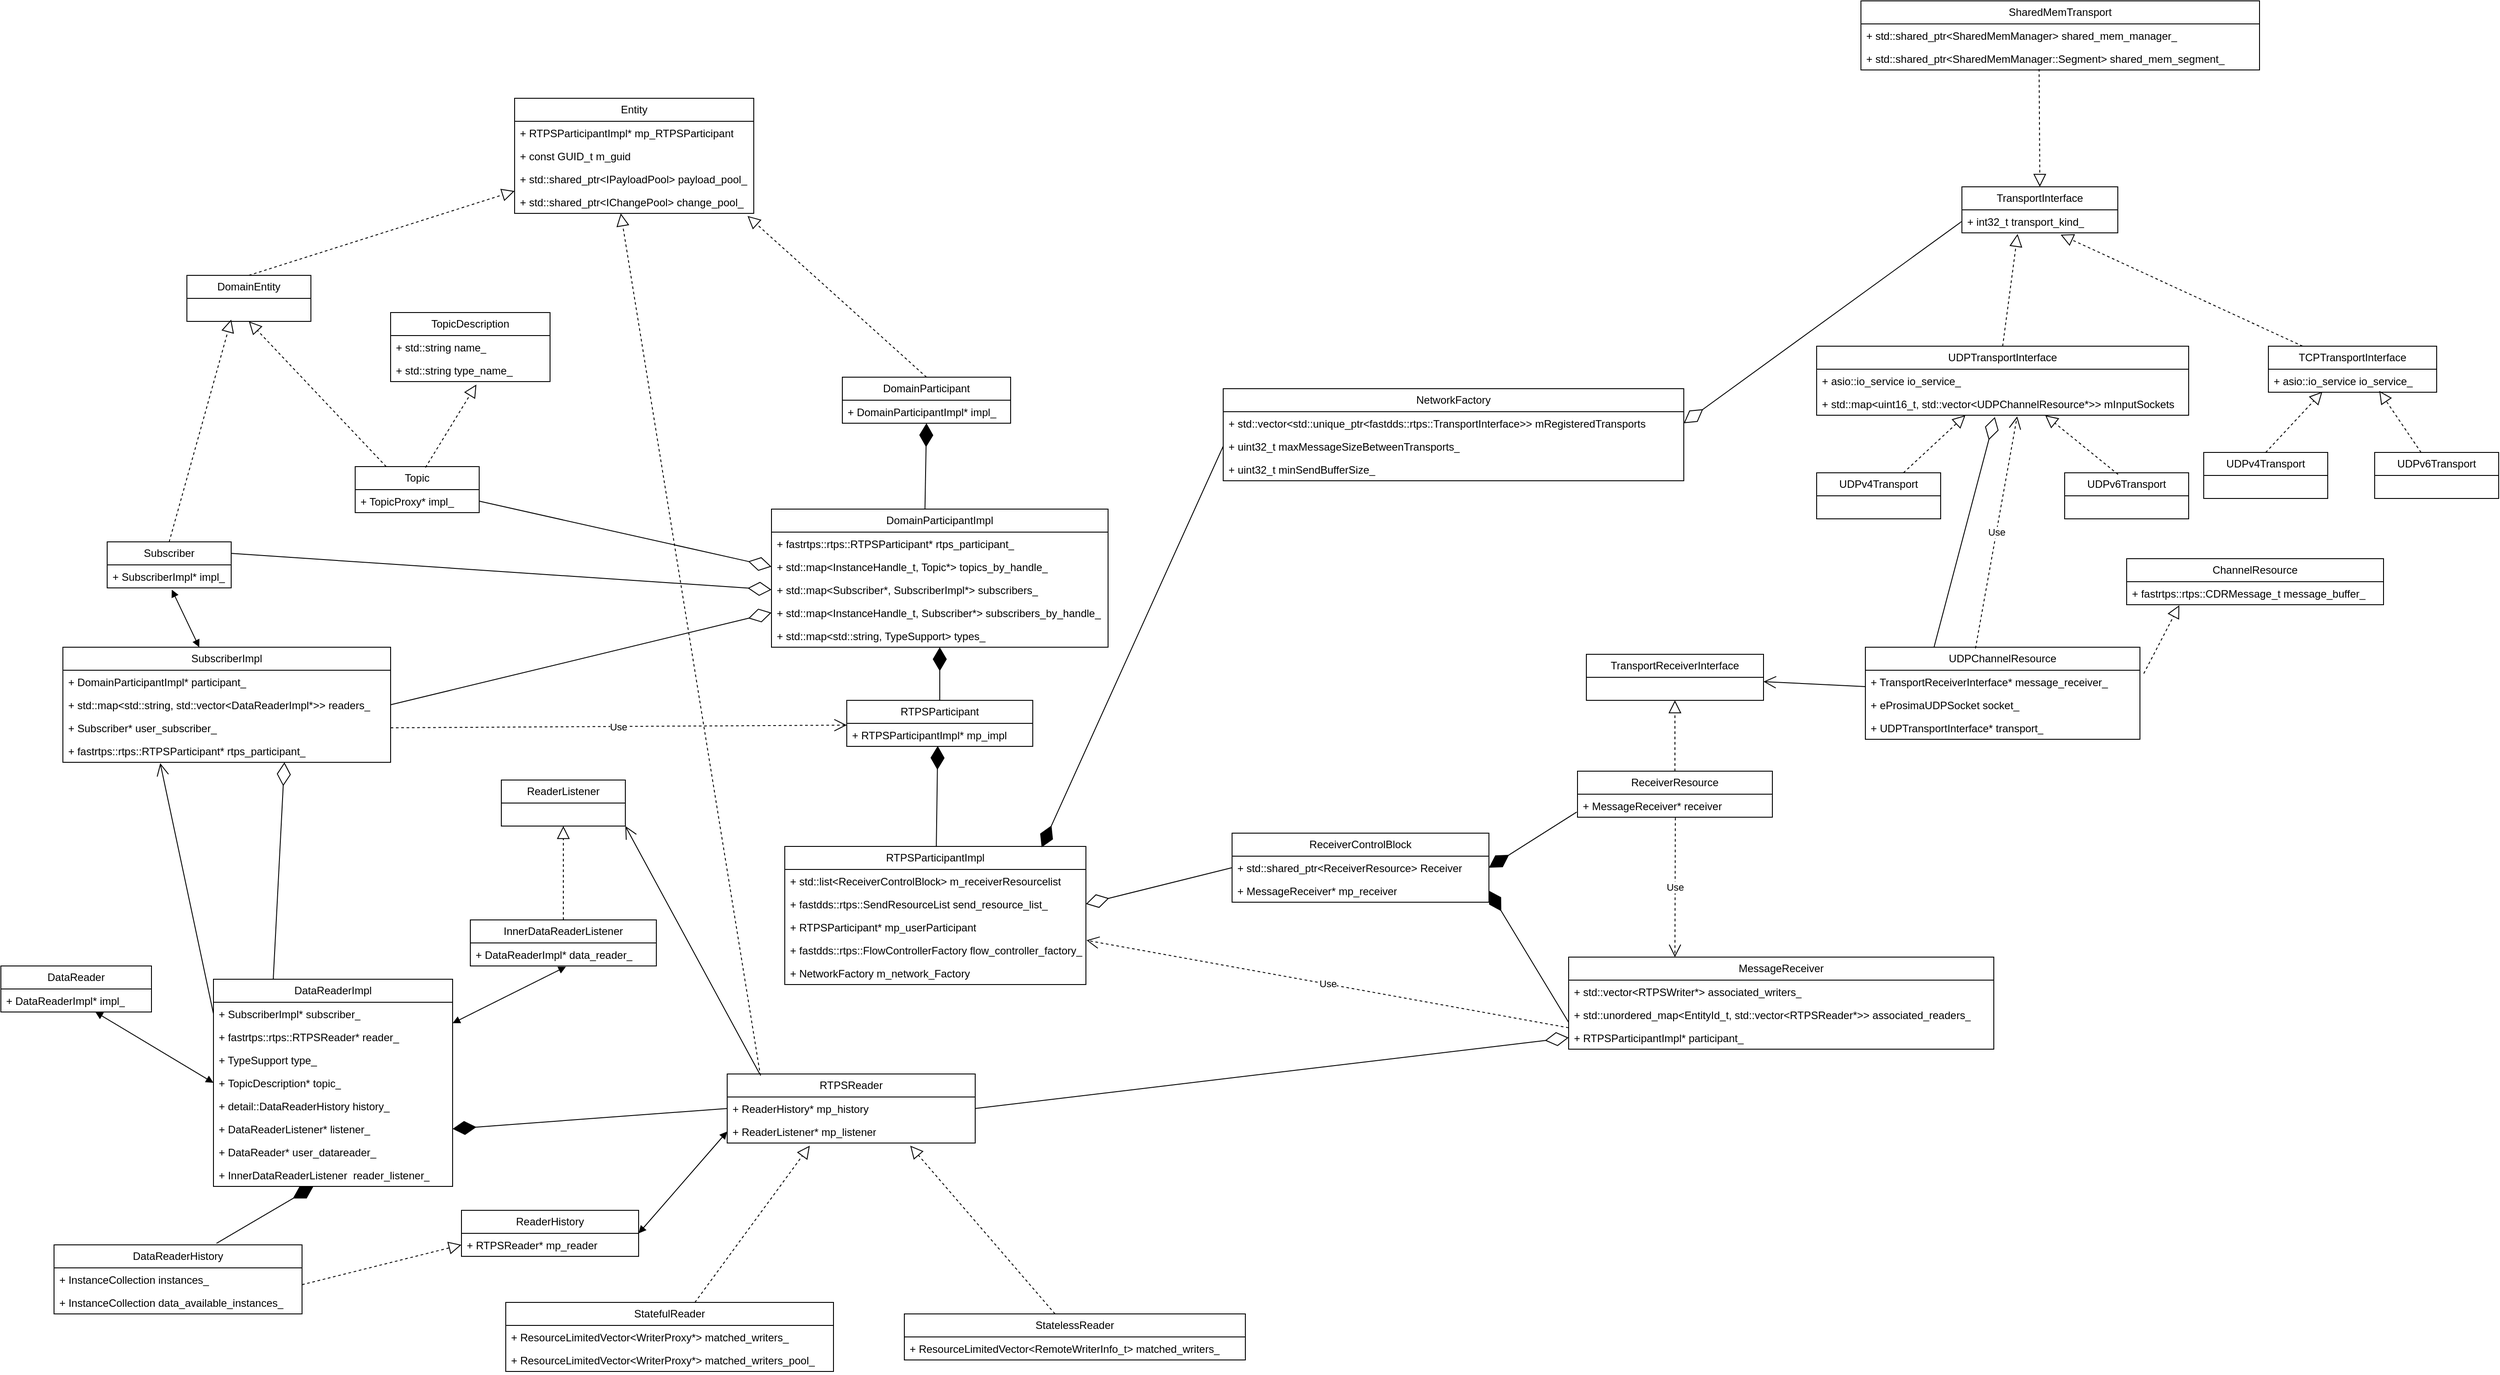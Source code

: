 <mxfile version="27.0.2">
  <diagram name="第 1 页" id="vm6wRU-FiRaA4zd8OIxc">
    <mxGraphModel dx="1933" dy="2012" grid="1" gridSize="10" guides="1" tooltips="1" connect="1" arrows="1" fold="1" page="1" pageScale="1" pageWidth="827" pageHeight="1169" math="0" shadow="0">
      <root>
        <mxCell id="0" />
        <mxCell id="1" parent="0" />
        <mxCell id="5msKdxK_E8r9SVuPKgx9-21" value="DomainParticipant" style="swimlane;fontStyle=0;childLayout=stackLayout;horizontal=1;startSize=26;fillColor=none;horizontalStack=0;resizeParent=1;resizeParentMax=0;resizeLast=0;collapsible=1;marginBottom=0;whiteSpace=wrap;html=1;" parent="1" vertex="1">
          <mxGeometry x="390" y="255" width="190" height="52" as="geometry" />
        </mxCell>
        <mxCell id="5msKdxK_E8r9SVuPKgx9-22" value="+&amp;nbsp;DomainParticipantImpl* impl_" style="text;strokeColor=none;fillColor=none;align=left;verticalAlign=top;spacingLeft=4;spacingRight=4;overflow=hidden;rotatable=0;points=[[0,0.5],[1,0.5]];portConstraint=eastwest;whiteSpace=wrap;html=1;" parent="5msKdxK_E8r9SVuPKgx9-21" vertex="1">
          <mxGeometry y="26" width="190" height="26" as="geometry" />
        </mxCell>
        <mxCell id="5msKdxK_E8r9SVuPKgx9-23" value="Topic" style="swimlane;fontStyle=0;childLayout=stackLayout;horizontal=1;startSize=26;fillColor=none;horizontalStack=0;resizeParent=1;resizeParentMax=0;resizeLast=0;collapsible=1;marginBottom=0;whiteSpace=wrap;html=1;" parent="1" vertex="1">
          <mxGeometry x="-160" y="356" width="140" height="52" as="geometry" />
        </mxCell>
        <mxCell id="5msKdxK_E8r9SVuPKgx9-24" value="+ TopicProxy* impl_" style="text;strokeColor=none;fillColor=none;align=left;verticalAlign=top;spacingLeft=4;spacingRight=4;overflow=hidden;rotatable=0;points=[[0,0.5],[1,0.5]];portConstraint=eastwest;whiteSpace=wrap;html=1;" parent="5msKdxK_E8r9SVuPKgx9-23" vertex="1">
          <mxGeometry y="26" width="140" height="26" as="geometry" />
        </mxCell>
        <mxCell id="5msKdxK_E8r9SVuPKgx9-25" value="TopicDescription" style="swimlane;fontStyle=0;childLayout=stackLayout;horizontal=1;startSize=26;fillColor=none;horizontalStack=0;resizeParent=1;resizeParentMax=0;resizeLast=0;collapsible=1;marginBottom=0;whiteSpace=wrap;html=1;" parent="1" vertex="1">
          <mxGeometry x="-120" y="182" width="180" height="78" as="geometry" />
        </mxCell>
        <mxCell id="5msKdxK_E8r9SVuPKgx9-26" value="+ std::string name_" style="text;strokeColor=none;fillColor=none;align=left;verticalAlign=top;spacingLeft=4;spacingRight=4;overflow=hidden;rotatable=0;points=[[0,0.5],[1,0.5]];portConstraint=eastwest;whiteSpace=wrap;html=1;" parent="5msKdxK_E8r9SVuPKgx9-25" vertex="1">
          <mxGeometry y="26" width="180" height="26" as="geometry" />
        </mxCell>
        <mxCell id="5msKdxK_E8r9SVuPKgx9-27" value="+ std::string type_name_" style="text;strokeColor=none;fillColor=none;align=left;verticalAlign=top;spacingLeft=4;spacingRight=4;overflow=hidden;rotatable=0;points=[[0,0.5],[1,0.5]];portConstraint=eastwest;whiteSpace=wrap;html=1;" parent="5msKdxK_E8r9SVuPKgx9-25" vertex="1">
          <mxGeometry y="52" width="180" height="26" as="geometry" />
        </mxCell>
        <mxCell id="5msKdxK_E8r9SVuPKgx9-28" value="&lt;span style=&quot;text-align: left;&quot;&gt;DomainParticipantImpl&lt;/span&gt;" style="swimlane;fontStyle=0;childLayout=stackLayout;horizontal=1;startSize=26;fillColor=none;horizontalStack=0;resizeParent=1;resizeParentMax=0;resizeLast=0;collapsible=1;marginBottom=0;whiteSpace=wrap;html=1;" parent="1" vertex="1">
          <mxGeometry x="310" y="404" width="380" height="156" as="geometry" />
        </mxCell>
        <mxCell id="5msKdxK_E8r9SVuPKgx9-29" value="+&amp;nbsp;fastrtps::rtps::RTPSParticipant* rtps_participant_" style="text;strokeColor=none;fillColor=none;align=left;verticalAlign=top;spacingLeft=4;spacingRight=4;overflow=hidden;rotatable=0;points=[[0,0.5],[1,0.5]];portConstraint=eastwest;whiteSpace=wrap;html=1;" parent="5msKdxK_E8r9SVuPKgx9-28" vertex="1">
          <mxGeometry y="26" width="380" height="26" as="geometry" />
        </mxCell>
        <mxCell id="5msKdxK_E8r9SVuPKgx9-30" value="+ std::map&amp;lt;InstanceHandle_t, Topic*&amp;gt; topics_by_handle_" style="text;strokeColor=none;fillColor=none;align=left;verticalAlign=top;spacingLeft=4;spacingRight=4;overflow=hidden;rotatable=0;points=[[0,0.5],[1,0.5]];portConstraint=eastwest;whiteSpace=wrap;html=1;" parent="5msKdxK_E8r9SVuPKgx9-28" vertex="1">
          <mxGeometry y="52" width="380" height="26" as="geometry" />
        </mxCell>
        <mxCell id="5msKdxK_E8r9SVuPKgx9-31" value="+&amp;nbsp;std::map&amp;lt;Subscriber*, SubscriberImpl*&amp;gt; subscribers_" style="text;strokeColor=none;fillColor=none;align=left;verticalAlign=top;spacingLeft=4;spacingRight=4;overflow=hidden;rotatable=0;points=[[0,0.5],[1,0.5]];portConstraint=eastwest;whiteSpace=wrap;html=1;" parent="5msKdxK_E8r9SVuPKgx9-28" vertex="1">
          <mxGeometry y="78" width="380" height="26" as="geometry" />
        </mxCell>
        <mxCell id="5msKdxK_E8r9SVuPKgx9-32" value="+ std::map&amp;lt;InstanceHandle_t, Subscriber*&amp;gt; subscribers_by_handle_" style="text;strokeColor=none;fillColor=none;align=left;verticalAlign=top;spacingLeft=4;spacingRight=4;overflow=hidden;rotatable=0;points=[[0,0.5],[1,0.5]];portConstraint=eastwest;whiteSpace=wrap;html=1;" parent="5msKdxK_E8r9SVuPKgx9-28" vertex="1">
          <mxGeometry y="104" width="380" height="26" as="geometry" />
        </mxCell>
        <mxCell id="yxsyLYAX-XFM5WchAZB6-1" value="+&amp;nbsp;std::map&amp;lt;std::string, TypeSupport&amp;gt; types_" style="text;strokeColor=none;fillColor=none;align=left;verticalAlign=top;spacingLeft=4;spacingRight=4;overflow=hidden;rotatable=0;points=[[0,0.5],[1,0.5]];portConstraint=eastwest;whiteSpace=wrap;html=1;" vertex="1" parent="5msKdxK_E8r9SVuPKgx9-28">
          <mxGeometry y="130" width="380" height="26" as="geometry" />
        </mxCell>
        <mxCell id="5msKdxK_E8r9SVuPKgx9-33" value="&lt;span style=&quot;text-align: left;&quot;&gt;RTPSParticipant&lt;/span&gt;" style="swimlane;fontStyle=0;childLayout=stackLayout;horizontal=1;startSize=26;fillColor=none;horizontalStack=0;resizeParent=1;resizeParentMax=0;resizeLast=0;collapsible=1;marginBottom=0;whiteSpace=wrap;html=1;" parent="1" vertex="1">
          <mxGeometry x="395" y="620" width="210" height="52" as="geometry" />
        </mxCell>
        <mxCell id="5msKdxK_E8r9SVuPKgx9-34" value="+&amp;nbsp;RTPSParticipantImpl* mp_impl" style="text;strokeColor=none;fillColor=none;align=left;verticalAlign=top;spacingLeft=4;spacingRight=4;overflow=hidden;rotatable=0;points=[[0,0.5],[1,0.5]];portConstraint=eastwest;whiteSpace=wrap;html=1;" parent="5msKdxK_E8r9SVuPKgx9-33" vertex="1">
          <mxGeometry y="26" width="210" height="26" as="geometry" />
        </mxCell>
        <mxCell id="5msKdxK_E8r9SVuPKgx9-35" value="" style="endArrow=diamondThin;endFill=1;endSize=24;html=1;rounded=0;entryX=0.5;entryY=1;entryDx=0;entryDy=0;exitX=0.456;exitY=0;exitDx=0;exitDy=0;exitPerimeter=0;" parent="1" source="5msKdxK_E8r9SVuPKgx9-28" target="5msKdxK_E8r9SVuPKgx9-21" edge="1">
          <mxGeometry width="160" relative="1" as="geometry">
            <mxPoint x="230" y="295" as="sourcePoint" />
            <mxPoint x="390" y="295" as="targetPoint" />
          </mxGeometry>
        </mxCell>
        <mxCell id="5msKdxK_E8r9SVuPKgx9-36" value="" style="endArrow=diamondThin;endFill=1;endSize=24;html=1;rounded=0;exitX=0.5;exitY=0;exitDx=0;exitDy=0;" parent="1" source="5msKdxK_E8r9SVuPKgx9-33" target="5msKdxK_E8r9SVuPKgx9-28" edge="1">
          <mxGeometry width="160" relative="1" as="geometry">
            <mxPoint x="441" y="575" as="sourcePoint" />
            <mxPoint x="497.34" y="574.822" as="targetPoint" />
          </mxGeometry>
        </mxCell>
        <mxCell id="5msKdxK_E8r9SVuPKgx9-37" value="RTPSParticipantImpl" style="swimlane;fontStyle=0;childLayout=stackLayout;horizontal=1;startSize=26;fillColor=none;horizontalStack=0;resizeParent=1;resizeParentMax=0;resizeLast=0;collapsible=1;marginBottom=0;whiteSpace=wrap;html=1;" parent="1" vertex="1">
          <mxGeometry x="325" y="785" width="340" height="156" as="geometry" />
        </mxCell>
        <mxCell id="5msKdxK_E8r9SVuPKgx9-38" value="+&amp;nbsp;std::list&amp;lt;ReceiverControlBlock&amp;gt; m_receiverResourcelist" style="text;strokeColor=none;fillColor=none;align=left;verticalAlign=top;spacingLeft=4;spacingRight=4;overflow=hidden;rotatable=0;points=[[0,0.5],[1,0.5]];portConstraint=eastwest;whiteSpace=wrap;html=1;" parent="5msKdxK_E8r9SVuPKgx9-37" vertex="1">
          <mxGeometry y="26" width="340" height="26" as="geometry" />
        </mxCell>
        <mxCell id="5msKdxK_E8r9SVuPKgx9-39" value="+ fastdds::rtps::SendResourceList send_resource_list_" style="text;strokeColor=none;fillColor=none;align=left;verticalAlign=top;spacingLeft=4;spacingRight=4;overflow=hidden;rotatable=0;points=[[0,0.5],[1,0.5]];portConstraint=eastwest;whiteSpace=wrap;html=1;" parent="5msKdxK_E8r9SVuPKgx9-37" vertex="1">
          <mxGeometry y="52" width="340" height="26" as="geometry" />
        </mxCell>
        <mxCell id="5msKdxK_E8r9SVuPKgx9-40" value="+ RTPSParticipant* mp_userParticipant" style="text;strokeColor=none;fillColor=none;align=left;verticalAlign=top;spacingLeft=4;spacingRight=4;overflow=hidden;rotatable=0;points=[[0,0.5],[1,0.5]];portConstraint=eastwest;whiteSpace=wrap;html=1;" parent="5msKdxK_E8r9SVuPKgx9-37" vertex="1">
          <mxGeometry y="78" width="340" height="26" as="geometry" />
        </mxCell>
        <mxCell id="5msKdxK_E8r9SVuPKgx9-41" value="+&amp;nbsp;fastdds::rtps::FlowControllerFactory flow_controller_factory_" style="text;strokeColor=none;fillColor=none;align=left;verticalAlign=top;spacingLeft=4;spacingRight=4;overflow=hidden;rotatable=0;points=[[0,0.5],[1,0.5]];portConstraint=eastwest;whiteSpace=wrap;html=1;" parent="5msKdxK_E8r9SVuPKgx9-37" vertex="1">
          <mxGeometry y="104" width="340" height="26" as="geometry" />
        </mxCell>
        <mxCell id="5msKdxK_E8r9SVuPKgx9-42" value="+&amp;nbsp;NetworkFactory m_network_Factory" style="text;strokeColor=none;fillColor=none;align=left;verticalAlign=top;spacingLeft=4;spacingRight=4;overflow=hidden;rotatable=0;points=[[0,0.5],[1,0.5]];portConstraint=eastwest;whiteSpace=wrap;html=1;" parent="5msKdxK_E8r9SVuPKgx9-37" vertex="1">
          <mxGeometry y="130" width="340" height="26" as="geometry" />
        </mxCell>
        <mxCell id="5msKdxK_E8r9SVuPKgx9-43" value="" style="endArrow=diamondThin;endFill=1;endSize=24;html=1;rounded=0;entryX=0.489;entryY=0.981;entryDx=0;entryDy=0;entryPerimeter=0;" parent="1" source="5msKdxK_E8r9SVuPKgx9-37" target="5msKdxK_E8r9SVuPKgx9-34" edge="1">
          <mxGeometry width="160" relative="1" as="geometry">
            <mxPoint x="180" y="394" as="sourcePoint" />
            <mxPoint x="310" y="394" as="targetPoint" />
          </mxGeometry>
        </mxCell>
        <mxCell id="5msKdxK_E8r9SVuPKgx9-44" value="DomainEntity" style="swimlane;fontStyle=0;childLayout=stackLayout;horizontal=1;startSize=26;fillColor=none;horizontalStack=0;resizeParent=1;resizeParentMax=0;resizeLast=0;collapsible=1;marginBottom=0;whiteSpace=wrap;html=1;" parent="1" vertex="1">
          <mxGeometry x="-350" y="140" width="140" height="52" as="geometry" />
        </mxCell>
        <mxCell id="5msKdxK_E8r9SVuPKgx9-45" value="" style="endArrow=block;dashed=1;endFill=0;endSize=12;html=1;rounded=0;entryX=0;entryY=0.03;entryDx=0;entryDy=0;exitX=0.5;exitY=0;exitDx=0;exitDy=0;entryPerimeter=0;" parent="1" source="5msKdxK_E8r9SVuPKgx9-44" target="5msKdxK_E8r9SVuPKgx9-131" edge="1">
          <mxGeometry width="160" relative="1" as="geometry">
            <mxPoint x="320" y="210" as="sourcePoint" />
            <mxPoint x="-285.0" y="22.0" as="targetPoint" />
          </mxGeometry>
        </mxCell>
        <mxCell id="5msKdxK_E8r9SVuPKgx9-48" value="" style="endArrow=block;dashed=1;endFill=0;endSize=12;html=1;rounded=0;entryX=0.5;entryY=1;entryDx=0;entryDy=0;exitX=0.25;exitY=0;exitDx=0;exitDy=0;" parent="1" source="5msKdxK_E8r9SVuPKgx9-23" target="5msKdxK_E8r9SVuPKgx9-44" edge="1">
          <mxGeometry width="160" relative="1" as="geometry">
            <mxPoint x="-130" y="350" as="sourcePoint" />
            <mxPoint x="285" y="102" as="targetPoint" />
          </mxGeometry>
        </mxCell>
        <mxCell id="5msKdxK_E8r9SVuPKgx9-49" value="" style="endArrow=diamondThin;endFill=0;endSize=24;html=1;rounded=0;entryX=0;entryY=0.5;entryDx=0;entryDy=0;exitX=1;exitY=0.5;exitDx=0;exitDy=0;" parent="1" source="5msKdxK_E8r9SVuPKgx9-24" target="5msKdxK_E8r9SVuPKgx9-30" edge="1">
          <mxGeometry width="160" relative="1" as="geometry">
            <mxPoint x="70" y="310" as="sourcePoint" />
            <mxPoint x="230" y="310" as="targetPoint" />
          </mxGeometry>
        </mxCell>
        <mxCell id="5msKdxK_E8r9SVuPKgx9-50" value="" style="endArrow=block;dashed=1;endFill=0;endSize=12;html=1;rounded=0;entryX=0.538;entryY=1.128;entryDx=0;entryDy=0;entryPerimeter=0;exitX=0.567;exitY=0.019;exitDx=0;exitDy=0;exitPerimeter=0;" parent="1" source="5msKdxK_E8r9SVuPKgx9-23" target="5msKdxK_E8r9SVuPKgx9-27" edge="1">
          <mxGeometry width="160" relative="1" as="geometry">
            <mxPoint x="-125" y="356" as="sourcePoint" />
            <mxPoint x="100" y="272" as="targetPoint" />
          </mxGeometry>
        </mxCell>
        <mxCell id="5msKdxK_E8r9SVuPKgx9-127" value="Entity" style="swimlane;fontStyle=0;childLayout=stackLayout;horizontal=1;startSize=26;fillColor=none;horizontalStack=0;resizeParent=1;resizeParentMax=0;resizeLast=0;collapsible=1;marginBottom=0;whiteSpace=wrap;html=1;" parent="1" vertex="1">
          <mxGeometry x="20" y="-60" width="270" height="130" as="geometry" />
        </mxCell>
        <mxCell id="5msKdxK_E8r9SVuPKgx9-128" value="+ RTPSParticipantImpl* mp_RTPSParticipant" style="text;strokeColor=none;fillColor=none;align=left;verticalAlign=top;spacingLeft=4;spacingRight=4;overflow=hidden;rotatable=0;points=[[0,0.5],[1,0.5]];portConstraint=eastwest;whiteSpace=wrap;html=1;" parent="5msKdxK_E8r9SVuPKgx9-127" vertex="1">
          <mxGeometry y="26" width="270" height="26" as="geometry" />
        </mxCell>
        <mxCell id="5msKdxK_E8r9SVuPKgx9-129" value="+ const GUID_t m_guid" style="text;strokeColor=none;fillColor=none;align=left;verticalAlign=top;spacingLeft=4;spacingRight=4;overflow=hidden;rotatable=0;points=[[0,0.5],[1,0.5]];portConstraint=eastwest;whiteSpace=wrap;html=1;" parent="5msKdxK_E8r9SVuPKgx9-127" vertex="1">
          <mxGeometry y="52" width="270" height="26" as="geometry" />
        </mxCell>
        <mxCell id="5msKdxK_E8r9SVuPKgx9-130" value="+ std::shared_ptr&amp;lt;IPayloadPool&amp;gt; payload_pool_" style="text;strokeColor=none;fillColor=none;align=left;verticalAlign=top;spacingLeft=4;spacingRight=4;overflow=hidden;rotatable=0;points=[[0,0.5],[1,0.5]];portConstraint=eastwest;whiteSpace=wrap;html=1;" parent="5msKdxK_E8r9SVuPKgx9-127" vertex="1">
          <mxGeometry y="78" width="270" height="26" as="geometry" />
        </mxCell>
        <mxCell id="5msKdxK_E8r9SVuPKgx9-131" value="+&amp;nbsp;std::shared_ptr&amp;lt;IChangePool&amp;gt; change_pool_" style="text;strokeColor=none;fillColor=none;align=left;verticalAlign=top;spacingLeft=4;spacingRight=4;overflow=hidden;rotatable=0;points=[[0,0.5],[1,0.5]];portConstraint=eastwest;whiteSpace=wrap;html=1;" parent="5msKdxK_E8r9SVuPKgx9-127" vertex="1">
          <mxGeometry y="104" width="270" height="26" as="geometry" />
        </mxCell>
        <mxCell id="5msKdxK_E8r9SVuPKgx9-134" value="" style="endArrow=block;dashed=1;endFill=0;endSize=12;html=1;rounded=0;entryX=0.974;entryY=1.113;entryDx=0;entryDy=0;exitX=0.5;exitY=0;exitDx=0;exitDy=0;entryPerimeter=0;" parent="1" source="5msKdxK_E8r9SVuPKgx9-21" target="5msKdxK_E8r9SVuPKgx9-131" edge="1">
          <mxGeometry width="160" relative="1" as="geometry">
            <mxPoint x="-270" y="150" as="sourcePoint" />
            <mxPoint x="30" y="55" as="targetPoint" />
          </mxGeometry>
        </mxCell>
        <mxCell id="HrnX2ELBzhHlNBZe5HWv-1" value="Subscriber" style="swimlane;fontStyle=0;childLayout=stackLayout;horizontal=1;startSize=26;fillColor=none;horizontalStack=0;resizeParent=1;resizeParentMax=0;resizeLast=0;collapsible=1;marginBottom=0;whiteSpace=wrap;html=1;" parent="1" vertex="1">
          <mxGeometry x="-440" y="441" width="140" height="52" as="geometry" />
        </mxCell>
        <mxCell id="HrnX2ELBzhHlNBZe5HWv-2" value="+ SubscriberImpl* impl_" style="text;strokeColor=none;fillColor=none;align=left;verticalAlign=top;spacingLeft=4;spacingRight=4;overflow=hidden;rotatable=0;points=[[0,0.5],[1,0.5]];portConstraint=eastwest;whiteSpace=wrap;html=1;" parent="HrnX2ELBzhHlNBZe5HWv-1" vertex="1">
          <mxGeometry y="26" width="140" height="26" as="geometry" />
        </mxCell>
        <mxCell id="HrnX2ELBzhHlNBZe5HWv-5" value="&lt;span style=&quot;text-align: left;&quot;&gt;SubscriberImpl&lt;/span&gt;" style="swimlane;fontStyle=0;childLayout=stackLayout;horizontal=1;startSize=26;fillColor=none;horizontalStack=0;resizeParent=1;resizeParentMax=0;resizeLast=0;collapsible=1;marginBottom=0;whiteSpace=wrap;html=1;" parent="1" vertex="1">
          <mxGeometry x="-490" y="560" width="370" height="130" as="geometry" />
        </mxCell>
        <mxCell id="HrnX2ELBzhHlNBZe5HWv-6" value="+&amp;nbsp;DomainParticipantImpl* participant_" style="text;strokeColor=none;fillColor=none;align=left;verticalAlign=top;spacingLeft=4;spacingRight=4;overflow=hidden;rotatable=0;points=[[0,0.5],[1,0.5]];portConstraint=eastwest;whiteSpace=wrap;html=1;" parent="HrnX2ELBzhHlNBZe5HWv-5" vertex="1">
          <mxGeometry y="26" width="370" height="26" as="geometry" />
        </mxCell>
        <mxCell id="HrnX2ELBzhHlNBZe5HWv-7" value="+&amp;nbsp;std::map&amp;lt;std::string, std::vector&amp;lt;DataReaderImpl*&amp;gt;&amp;gt; readers_" style="text;strokeColor=none;fillColor=none;align=left;verticalAlign=top;spacingLeft=4;spacingRight=4;overflow=hidden;rotatable=0;points=[[0,0.5],[1,0.5]];portConstraint=eastwest;whiteSpace=wrap;html=1;" parent="HrnX2ELBzhHlNBZe5HWv-5" vertex="1">
          <mxGeometry y="52" width="370" height="26" as="geometry" />
        </mxCell>
        <mxCell id="HrnX2ELBzhHlNBZe5HWv-8" value="+&amp;nbsp;Subscriber* user_subscriber_" style="text;strokeColor=none;fillColor=none;align=left;verticalAlign=top;spacingLeft=4;spacingRight=4;overflow=hidden;rotatable=0;points=[[0,0.5],[1,0.5]];portConstraint=eastwest;whiteSpace=wrap;html=1;" parent="HrnX2ELBzhHlNBZe5HWv-5" vertex="1">
          <mxGeometry y="78" width="370" height="26" as="geometry" />
        </mxCell>
        <mxCell id="HrnX2ELBzhHlNBZe5HWv-9" value="+&amp;nbsp;fastrtps::rtps::RTPSParticipant* rtps_participant_" style="text;strokeColor=none;fillColor=none;align=left;verticalAlign=top;spacingLeft=4;spacingRight=4;overflow=hidden;rotatable=0;points=[[0,0.5],[1,0.5]];portConstraint=eastwest;whiteSpace=wrap;html=1;" parent="HrnX2ELBzhHlNBZe5HWv-5" vertex="1">
          <mxGeometry y="104" width="370" height="26" as="geometry" />
        </mxCell>
        <mxCell id="HrnX2ELBzhHlNBZe5HWv-10" value="" style="endArrow=block;startArrow=block;endFill=1;startFill=1;html=1;rounded=0;exitX=0.521;exitY=1.077;exitDx=0;exitDy=0;exitPerimeter=0;" parent="1" source="HrnX2ELBzhHlNBZe5HWv-2" target="HrnX2ELBzhHlNBZe5HWv-5" edge="1">
          <mxGeometry width="160" relative="1" as="geometry">
            <mxPoint x="-387" y="474" as="sourcePoint" />
            <mxPoint x="-439" y="621" as="targetPoint" />
          </mxGeometry>
        </mxCell>
        <mxCell id="HrnX2ELBzhHlNBZe5HWv-11" value="" style="endArrow=block;dashed=1;endFill=0;endSize=12;html=1;rounded=0;exitX=0.5;exitY=0;exitDx=0;exitDy=0;" parent="1" source="HrnX2ELBzhHlNBZe5HWv-1" edge="1">
          <mxGeometry width="160" relative="1" as="geometry">
            <mxPoint x="-115" y="366" as="sourcePoint" />
            <mxPoint x="-300" y="190" as="targetPoint" />
          </mxGeometry>
        </mxCell>
        <mxCell id="HrnX2ELBzhHlNBZe5HWv-12" value="" style="endArrow=diamondThin;endFill=0;endSize=24;html=1;rounded=0;entryX=0;entryY=0.5;entryDx=0;entryDy=0;exitX=1;exitY=0.25;exitDx=0;exitDy=0;" parent="1" source="HrnX2ELBzhHlNBZe5HWv-1" target="5msKdxK_E8r9SVuPKgx9-31" edge="1">
          <mxGeometry width="160" relative="1" as="geometry">
            <mxPoint x="-10" y="405" as="sourcePoint" />
            <mxPoint x="320" y="490" as="targetPoint" />
          </mxGeometry>
        </mxCell>
        <mxCell id="HrnX2ELBzhHlNBZe5HWv-13" value="" style="endArrow=diamondThin;endFill=0;endSize=24;html=1;rounded=0;entryX=0;entryY=0.5;entryDx=0;entryDy=0;exitX=1;exitY=0.5;exitDx=0;exitDy=0;" parent="1" source="HrnX2ELBzhHlNBZe5HWv-7" target="5msKdxK_E8r9SVuPKgx9-32" edge="1">
          <mxGeometry width="160" relative="1" as="geometry">
            <mxPoint x="-295" y="476" as="sourcePoint" />
            <mxPoint x="320" y="516" as="targetPoint" />
          </mxGeometry>
        </mxCell>
        <mxCell id="HrnX2ELBzhHlNBZe5HWv-14" value="Use" style="endArrow=open;endSize=12;dashed=1;html=1;rounded=0;entryX=0.001;entryY=0.077;entryDx=0;entryDy=0;entryPerimeter=0;exitX=1;exitY=0.5;exitDx=0;exitDy=0;" parent="1" source="HrnX2ELBzhHlNBZe5HWv-8" edge="1">
          <mxGeometry width="160" relative="1" as="geometry">
            <mxPoint x="-230" y="722" as="sourcePoint" />
            <mxPoint x="395" y="648" as="targetPoint" />
          </mxGeometry>
        </mxCell>
        <mxCell id="HrnX2ELBzhHlNBZe5HWv-15" value="DataReaderImpl" style="swimlane;fontStyle=0;childLayout=stackLayout;horizontal=1;startSize=26;fillColor=none;horizontalStack=0;resizeParent=1;resizeParentMax=0;resizeLast=0;collapsible=1;marginBottom=0;whiteSpace=wrap;html=1;" parent="1" vertex="1">
          <mxGeometry x="-320" y="935" width="270" height="234" as="geometry" />
        </mxCell>
        <mxCell id="HrnX2ELBzhHlNBZe5HWv-16" value="+ SubscriberImpl* subscriber_" style="text;strokeColor=none;fillColor=none;align=left;verticalAlign=top;spacingLeft=4;spacingRight=4;overflow=hidden;rotatable=0;points=[[0,0.5],[1,0.5]];portConstraint=eastwest;whiteSpace=wrap;html=1;" parent="HrnX2ELBzhHlNBZe5HWv-15" vertex="1">
          <mxGeometry y="26" width="270" height="26" as="geometry" />
        </mxCell>
        <mxCell id="HrnX2ELBzhHlNBZe5HWv-17" value="+&amp;nbsp;fastrtps::rtps::RTPSReader* reader_" style="text;strokeColor=none;fillColor=none;align=left;verticalAlign=top;spacingLeft=4;spacingRight=4;overflow=hidden;rotatable=0;points=[[0,0.5],[1,0.5]];portConstraint=eastwest;whiteSpace=wrap;html=1;" parent="HrnX2ELBzhHlNBZe5HWv-15" vertex="1">
          <mxGeometry y="52" width="270" height="26" as="geometry" />
        </mxCell>
        <mxCell id="HrnX2ELBzhHlNBZe5HWv-18" value="+ TypeSupport type_" style="text;strokeColor=none;fillColor=none;align=left;verticalAlign=top;spacingLeft=4;spacingRight=4;overflow=hidden;rotatable=0;points=[[0,0.5],[1,0.5]];portConstraint=eastwest;whiteSpace=wrap;html=1;" parent="HrnX2ELBzhHlNBZe5HWv-15" vertex="1">
          <mxGeometry y="78" width="270" height="26" as="geometry" />
        </mxCell>
        <mxCell id="HrnX2ELBzhHlNBZe5HWv-19" value="+&amp;nbsp;TopicDescription* topic_" style="text;strokeColor=none;fillColor=none;align=left;verticalAlign=top;spacingLeft=4;spacingRight=4;overflow=hidden;rotatable=0;points=[[0,0.5],[1,0.5]];portConstraint=eastwest;whiteSpace=wrap;html=1;" parent="HrnX2ELBzhHlNBZe5HWv-15" vertex="1">
          <mxGeometry y="104" width="270" height="26" as="geometry" />
        </mxCell>
        <mxCell id="HrnX2ELBzhHlNBZe5HWv-20" value="+&amp;nbsp;detail::DataReaderHistory history_" style="text;strokeColor=none;fillColor=none;align=left;verticalAlign=top;spacingLeft=4;spacingRight=4;overflow=hidden;rotatable=0;points=[[0,0.5],[1,0.5]];portConstraint=eastwest;whiteSpace=wrap;html=1;" parent="HrnX2ELBzhHlNBZe5HWv-15" vertex="1">
          <mxGeometry y="130" width="270" height="26" as="geometry" />
        </mxCell>
        <mxCell id="HrnX2ELBzhHlNBZe5HWv-21" value="+ DataReaderListener* listener_" style="text;strokeColor=none;fillColor=none;align=left;verticalAlign=top;spacingLeft=4;spacingRight=4;overflow=hidden;rotatable=0;points=[[0,0.5],[1,0.5]];portConstraint=eastwest;whiteSpace=wrap;html=1;" parent="HrnX2ELBzhHlNBZe5HWv-15" vertex="1">
          <mxGeometry y="156" width="270" height="26" as="geometry" />
        </mxCell>
        <mxCell id="HrnX2ELBzhHlNBZe5HWv-24" value="+&amp;nbsp;DataReader* user_datareader_" style="text;strokeColor=none;fillColor=none;align=left;verticalAlign=top;spacingLeft=4;spacingRight=4;overflow=hidden;rotatable=0;points=[[0,0.5],[1,0.5]];portConstraint=eastwest;whiteSpace=wrap;html=1;" parent="HrnX2ELBzhHlNBZe5HWv-15" vertex="1">
          <mxGeometry y="182" width="270" height="26" as="geometry" />
        </mxCell>
        <mxCell id="Xvd7FZ2ElcRuBAnNoigG-66" value="&lt;div style=&quot;text-align: center;&quot;&gt;&lt;span style=&quot;background-color: transparent; color: light-dark(rgb(0, 0, 0), rgb(255, 255, 255));&quot;&gt;+ &lt;/span&gt;&lt;span style=&quot;background-color: transparent;&quot;&gt;InnerDataReaderListener&amp;nbsp;&amp;nbsp;&lt;/span&gt;&lt;span style=&quot;background-color: transparent; text-align: left;&quot;&gt;reader_listener_&lt;/span&gt;&lt;/div&gt;" style="text;strokeColor=none;fillColor=none;align=left;verticalAlign=top;spacingLeft=4;spacingRight=4;overflow=hidden;rotatable=0;points=[[0,0.5],[1,0.5]];portConstraint=eastwest;whiteSpace=wrap;html=1;" parent="HrnX2ELBzhHlNBZe5HWv-15" vertex="1">
          <mxGeometry y="208" width="270" height="26" as="geometry" />
        </mxCell>
        <mxCell id="HrnX2ELBzhHlNBZe5HWv-22" value="DataReader" style="swimlane;fontStyle=0;childLayout=stackLayout;horizontal=1;startSize=26;fillColor=none;horizontalStack=0;resizeParent=1;resizeParentMax=0;resizeLast=0;collapsible=1;marginBottom=0;whiteSpace=wrap;html=1;" parent="1" vertex="1">
          <mxGeometry x="-560" y="920" width="170" height="52" as="geometry" />
        </mxCell>
        <mxCell id="HrnX2ELBzhHlNBZe5HWv-23" value="+&amp;nbsp;DataReaderImpl* impl_" style="text;strokeColor=none;fillColor=none;align=left;verticalAlign=top;spacingLeft=4;spacingRight=4;overflow=hidden;rotatable=0;points=[[0,0.5],[1,0.5]];portConstraint=eastwest;whiteSpace=wrap;html=1;" parent="HrnX2ELBzhHlNBZe5HWv-22" vertex="1">
          <mxGeometry y="26" width="170" height="26" as="geometry" />
        </mxCell>
        <mxCell id="HrnX2ELBzhHlNBZe5HWv-25" value="" style="endArrow=block;startArrow=block;endFill=1;startFill=1;html=1;rounded=0;exitX=0;exitY=0.5;exitDx=0;exitDy=0;" parent="1" source="HrnX2ELBzhHlNBZe5HWv-19" target="HrnX2ELBzhHlNBZe5HWv-23" edge="1">
          <mxGeometry width="160" relative="1" as="geometry">
            <mxPoint x="-111" y="1039" as="sourcePoint" />
            <mxPoint x="-250" y="1039" as="targetPoint" />
          </mxGeometry>
        </mxCell>
        <mxCell id="HrnX2ELBzhHlNBZe5HWv-26" value="" style="endArrow=diamondThin;endFill=0;endSize=24;html=1;rounded=0;entryX=0.676;entryY=1;entryDx=0;entryDy=0;exitX=0.25;exitY=0;exitDx=0;exitDy=0;entryPerimeter=0;" parent="1" source="HrnX2ELBzhHlNBZe5HWv-15" target="HrnX2ELBzhHlNBZe5HWv-9" edge="1">
          <mxGeometry width="160" relative="1" as="geometry">
            <mxPoint x="-110" y="635" as="sourcePoint" />
            <mxPoint x="320" y="542" as="targetPoint" />
          </mxGeometry>
        </mxCell>
        <mxCell id="HrnX2ELBzhHlNBZe5HWv-27" value="" style="endArrow=open;endFill=1;endSize=12;html=1;rounded=0;exitX=0;exitY=0.5;exitDx=0;exitDy=0;entryX=0.297;entryY=1.038;entryDx=0;entryDy=0;entryPerimeter=0;" parent="1" source="HrnX2ELBzhHlNBZe5HWv-16" target="HrnX2ELBzhHlNBZe5HWv-9" edge="1">
          <mxGeometry width="160" relative="1" as="geometry">
            <mxPoint x="-113" y="984" as="sourcePoint" />
            <mxPoint x="-397" y="750" as="targetPoint" />
          </mxGeometry>
        </mxCell>
        <mxCell id="HrnX2ELBzhHlNBZe5HWv-28" value="&lt;span style=&quot;text-align: left;&quot;&gt;RTPSReader&lt;/span&gt;" style="swimlane;fontStyle=0;childLayout=stackLayout;horizontal=1;startSize=26;fillColor=none;horizontalStack=0;resizeParent=1;resizeParentMax=0;resizeLast=0;collapsible=1;marginBottom=0;whiteSpace=wrap;html=1;" parent="1" vertex="1">
          <mxGeometry x="260" y="1042" width="280" height="78" as="geometry" />
        </mxCell>
        <mxCell id="HrnX2ELBzhHlNBZe5HWv-29" value="+ ReaderHistory* mp_history" style="text;strokeColor=none;fillColor=none;align=left;verticalAlign=top;spacingLeft=4;spacingRight=4;overflow=hidden;rotatable=0;points=[[0,0.5],[1,0.5]];portConstraint=eastwest;whiteSpace=wrap;html=1;" parent="HrnX2ELBzhHlNBZe5HWv-28" vertex="1">
          <mxGeometry y="26" width="280" height="26" as="geometry" />
        </mxCell>
        <mxCell id="HrnX2ELBzhHlNBZe5HWv-30" value="+ ReaderListener* mp_listener" style="text;strokeColor=none;fillColor=none;align=left;verticalAlign=top;spacingLeft=4;spacingRight=4;overflow=hidden;rotatable=0;points=[[0,0.5],[1,0.5]];portConstraint=eastwest;whiteSpace=wrap;html=1;" parent="HrnX2ELBzhHlNBZe5HWv-28" vertex="1">
          <mxGeometry y="52" width="280" height="26" as="geometry" />
        </mxCell>
        <mxCell id="HrnX2ELBzhHlNBZe5HWv-31" value="" style="endArrow=block;dashed=1;endFill=0;endSize=12;html=1;rounded=0;entryX=0.444;entryY=1;entryDx=0;entryDy=0;entryPerimeter=0;exitX=0.134;exitY=0.024;exitDx=0;exitDy=0;exitPerimeter=0;" parent="1" source="HrnX2ELBzhHlNBZe5HWv-28" target="5msKdxK_E8r9SVuPKgx9-131" edge="1">
          <mxGeometry width="160" relative="1" as="geometry">
            <mxPoint x="240" y="940" as="sourcePoint" />
            <mxPoint x="160" y="110" as="targetPoint" />
          </mxGeometry>
        </mxCell>
        <mxCell id="HrnX2ELBzhHlNBZe5HWv-32" value="" style="endArrow=diamondThin;endFill=1;endSize=24;html=1;rounded=0;entryX=1;entryY=0.5;entryDx=0;entryDy=0;exitX=0;exitY=0.5;exitDx=0;exitDy=0;" parent="1" source="HrnX2ELBzhHlNBZe5HWv-29" target="HrnX2ELBzhHlNBZe5HWv-21" edge="1">
          <mxGeometry width="160" relative="1" as="geometry">
            <mxPoint x="259" y="1125" as="sourcePoint" />
            <mxPoint x="100" y="1057" as="targetPoint" />
          </mxGeometry>
        </mxCell>
        <mxCell id="HrnX2ELBzhHlNBZe5HWv-33" value="StatefulReader" style="swimlane;fontStyle=0;childLayout=stackLayout;horizontal=1;startSize=26;fillColor=none;horizontalStack=0;resizeParent=1;resizeParentMax=0;resizeLast=0;collapsible=1;marginBottom=0;whiteSpace=wrap;html=1;" parent="1" vertex="1">
          <mxGeometry x="10" y="1300" width="370" height="78" as="geometry" />
        </mxCell>
        <mxCell id="HrnX2ELBzhHlNBZe5HWv-34" value="+ ResourceLimitedVector&amp;lt;WriterProxy*&amp;gt; matched_writers_" style="text;strokeColor=none;fillColor=none;align=left;verticalAlign=top;spacingLeft=4;spacingRight=4;overflow=hidden;rotatable=0;points=[[0,0.5],[1,0.5]];portConstraint=eastwest;whiteSpace=wrap;html=1;" parent="HrnX2ELBzhHlNBZe5HWv-33" vertex="1">
          <mxGeometry y="26" width="370" height="26" as="geometry" />
        </mxCell>
        <mxCell id="HrnX2ELBzhHlNBZe5HWv-35" value="+ ResourceLimitedVector&amp;lt;WriterProxy*&amp;gt; matched_writers_pool_" style="text;strokeColor=none;fillColor=none;align=left;verticalAlign=top;spacingLeft=4;spacingRight=4;overflow=hidden;rotatable=0;points=[[0,0.5],[1,0.5]];portConstraint=eastwest;whiteSpace=wrap;html=1;" parent="HrnX2ELBzhHlNBZe5HWv-33" vertex="1">
          <mxGeometry y="52" width="370" height="26" as="geometry" />
        </mxCell>
        <mxCell id="HrnX2ELBzhHlNBZe5HWv-37" value="StatelessReader" style="swimlane;fontStyle=0;childLayout=stackLayout;horizontal=1;startSize=26;fillColor=none;horizontalStack=0;resizeParent=1;resizeParentMax=0;resizeLast=0;collapsible=1;marginBottom=0;whiteSpace=wrap;html=1;" parent="1" vertex="1">
          <mxGeometry x="460" y="1313" width="385" height="52" as="geometry" />
        </mxCell>
        <mxCell id="HrnX2ELBzhHlNBZe5HWv-38" value="+ ResourceLimitedVector&amp;lt;RemoteWriterInfo_t&amp;gt; matched_writers_" style="text;strokeColor=none;fillColor=none;align=left;verticalAlign=top;spacingLeft=4;spacingRight=4;overflow=hidden;rotatable=0;points=[[0,0.5],[1,0.5]];portConstraint=eastwest;whiteSpace=wrap;html=1;" parent="HrnX2ELBzhHlNBZe5HWv-37" vertex="1">
          <mxGeometry y="26" width="385" height="26" as="geometry" />
        </mxCell>
        <mxCell id="HrnX2ELBzhHlNBZe5HWv-42" value="" style="endArrow=block;dashed=1;endFill=0;endSize=12;html=1;rounded=0;entryX=0.738;entryY=1.115;entryDx=0;entryDy=0;entryPerimeter=0;" parent="1" source="HrnX2ELBzhHlNBZe5HWv-37" target="HrnX2ELBzhHlNBZe5HWv-30" edge="1">
          <mxGeometry width="160" relative="1" as="geometry">
            <mxPoint x="712" y="1322" as="sourcePoint" />
            <mxPoint x="510" y="1140" as="targetPoint" />
          </mxGeometry>
        </mxCell>
        <mxCell id="HrnX2ELBzhHlNBZe5HWv-43" value="" style="endArrow=block;dashed=1;endFill=0;endSize=12;html=1;rounded=0;entryX=0.333;entryY=1.115;entryDx=0;entryDy=0;entryPerimeter=0;" parent="1" source="HrnX2ELBzhHlNBZe5HWv-33" target="HrnX2ELBzhHlNBZe5HWv-30" edge="1">
          <mxGeometry width="160" relative="1" as="geometry">
            <mxPoint x="630" y="1240" as="sourcePoint" />
            <mxPoint x="477" y="1133" as="targetPoint" />
          </mxGeometry>
        </mxCell>
        <mxCell id="HrnX2ELBzhHlNBZe5HWv-44" value="DataReaderHistory" style="swimlane;fontStyle=0;childLayout=stackLayout;horizontal=1;startSize=26;fillColor=none;horizontalStack=0;resizeParent=1;resizeParentMax=0;resizeLast=0;collapsible=1;marginBottom=0;whiteSpace=wrap;html=1;" parent="1" vertex="1">
          <mxGeometry x="-500" y="1235" width="280" height="78" as="geometry" />
        </mxCell>
        <mxCell id="HrnX2ELBzhHlNBZe5HWv-45" value="+ InstanceCollection instances_" style="text;strokeColor=none;fillColor=none;align=left;verticalAlign=top;spacingLeft=4;spacingRight=4;overflow=hidden;rotatable=0;points=[[0,0.5],[1,0.5]];portConstraint=eastwest;whiteSpace=wrap;html=1;" parent="HrnX2ELBzhHlNBZe5HWv-44" vertex="1">
          <mxGeometry y="26" width="280" height="26" as="geometry" />
        </mxCell>
        <mxCell id="HrnX2ELBzhHlNBZe5HWv-46" value="+ InstanceCollection data_available_instances_" style="text;strokeColor=none;fillColor=none;align=left;verticalAlign=top;spacingLeft=4;spacingRight=4;overflow=hidden;rotatable=0;points=[[0,0.5],[1,0.5]];portConstraint=eastwest;whiteSpace=wrap;html=1;" parent="HrnX2ELBzhHlNBZe5HWv-44" vertex="1">
          <mxGeometry y="52" width="280" height="26" as="geometry" />
        </mxCell>
        <mxCell id="HrnX2ELBzhHlNBZe5HWv-48" value="" style="endArrow=diamondThin;endFill=1;endSize=24;html=1;rounded=0;exitX=0.655;exitY=-0.022;exitDx=0;exitDy=0;exitPerimeter=0;" parent="1" source="HrnX2ELBzhHlNBZe5HWv-44" target="Xvd7FZ2ElcRuBAnNoigG-66" edge="1">
          <mxGeometry width="160" relative="1" as="geometry">
            <mxPoint x="270" y="1091" as="sourcePoint" />
            <mxPoint x="100" y="1042" as="targetPoint" />
          </mxGeometry>
        </mxCell>
        <mxCell id="HrnX2ELBzhHlNBZe5HWv-49" value="ReaderHistory" style="swimlane;fontStyle=0;childLayout=stackLayout;horizontal=1;startSize=26;fillColor=none;horizontalStack=0;resizeParent=1;resizeParentMax=0;resizeLast=0;collapsible=1;marginBottom=0;whiteSpace=wrap;html=1;" parent="1" vertex="1">
          <mxGeometry x="-40" y="1196" width="200" height="52" as="geometry" />
        </mxCell>
        <mxCell id="HrnX2ELBzhHlNBZe5HWv-50" value="+ RTPSReader* mp_reader" style="text;strokeColor=none;fillColor=none;align=left;verticalAlign=top;spacingLeft=4;spacingRight=4;overflow=hidden;rotatable=0;points=[[0,0.5],[1,0.5]];portConstraint=eastwest;whiteSpace=wrap;html=1;" parent="HrnX2ELBzhHlNBZe5HWv-49" vertex="1">
          <mxGeometry y="26" width="200" height="26" as="geometry" />
        </mxCell>
        <mxCell id="HrnX2ELBzhHlNBZe5HWv-53" value="" style="endArrow=block;dashed=1;endFill=0;endSize=12;html=1;rounded=0;entryX=0;entryY=0.5;entryDx=0;entryDy=0;" parent="1" target="HrnX2ELBzhHlNBZe5HWv-50" edge="1">
          <mxGeometry width="160" relative="1" as="geometry">
            <mxPoint x="-220" y="1280" as="sourcePoint" />
            <mxPoint x="-100" y="1330" as="targetPoint" />
          </mxGeometry>
        </mxCell>
        <mxCell id="Xvd7FZ2ElcRuBAnNoigG-1" value="" style="endArrow=block;startArrow=block;endFill=1;startFill=1;html=1;rounded=0;exitX=0;exitY=0.5;exitDx=0;exitDy=0;entryX=1;entryY=0.5;entryDx=0;entryDy=0;" parent="1" source="HrnX2ELBzhHlNBZe5HWv-30" target="HrnX2ELBzhHlNBZe5HWv-49" edge="1">
          <mxGeometry width="160" relative="1" as="geometry">
            <mxPoint x="240" y="1196" as="sourcePoint" />
            <mxPoint x="130" y="1180" as="targetPoint" />
          </mxGeometry>
        </mxCell>
        <mxCell id="Xvd7FZ2ElcRuBAnNoigG-2" value="NetworkFactory" style="swimlane;fontStyle=0;childLayout=stackLayout;horizontal=1;startSize=26;fillColor=none;horizontalStack=0;resizeParent=1;resizeParentMax=0;resizeLast=0;collapsible=1;marginBottom=0;whiteSpace=wrap;html=1;" parent="1" vertex="1">
          <mxGeometry x="820" y="268" width="520" height="104" as="geometry" />
        </mxCell>
        <mxCell id="Xvd7FZ2ElcRuBAnNoigG-3" value="+ std::vector&amp;lt;std::unique_ptr&amp;lt;fastdds::rtps::TransportInterface&amp;gt;&amp;gt; mRegisteredTransports" style="text;strokeColor=none;fillColor=none;align=left;verticalAlign=top;spacingLeft=4;spacingRight=4;overflow=hidden;rotatable=0;points=[[0,0.5],[1,0.5]];portConstraint=eastwest;whiteSpace=wrap;html=1;" parent="Xvd7FZ2ElcRuBAnNoigG-2" vertex="1">
          <mxGeometry y="26" width="520" height="26" as="geometry" />
        </mxCell>
        <mxCell id="Xvd7FZ2ElcRuBAnNoigG-4" value="+ uint32_t maxMessageSizeBetweenTransports_" style="text;strokeColor=none;fillColor=none;align=left;verticalAlign=top;spacingLeft=4;spacingRight=4;overflow=hidden;rotatable=0;points=[[0,0.5],[1,0.5]];portConstraint=eastwest;whiteSpace=wrap;html=1;" parent="Xvd7FZ2ElcRuBAnNoigG-2" vertex="1">
          <mxGeometry y="52" width="520" height="26" as="geometry" />
        </mxCell>
        <mxCell id="Xvd7FZ2ElcRuBAnNoigG-5" value="+&amp;nbsp;uint32_t minSendBufferSize_" style="text;strokeColor=none;fillColor=none;align=left;verticalAlign=top;spacingLeft=4;spacingRight=4;overflow=hidden;rotatable=0;points=[[0,0.5],[1,0.5]];portConstraint=eastwest;whiteSpace=wrap;html=1;" parent="Xvd7FZ2ElcRuBAnNoigG-2" vertex="1">
          <mxGeometry y="78" width="520" height="26" as="geometry" />
        </mxCell>
        <mxCell id="Xvd7FZ2ElcRuBAnNoigG-6" value="" style="endArrow=diamondThin;endFill=1;endSize=24;html=1;rounded=0;entryX=0.853;entryY=0.007;entryDx=0;entryDy=0;entryPerimeter=0;exitX=0;exitY=0.5;exitDx=0;exitDy=0;" parent="1" source="Xvd7FZ2ElcRuBAnNoigG-4" edge="1">
          <mxGeometry width="160" relative="1" as="geometry">
            <mxPoint x="820" y="-80" as="sourcePoint" />
            <mxPoint x="615" y="786" as="targetPoint" />
          </mxGeometry>
        </mxCell>
        <mxCell id="Xvd7FZ2ElcRuBAnNoigG-7" value="&lt;span style=&quot;text-align: left;&quot;&gt;TransportInterface&lt;/span&gt;" style="swimlane;fontStyle=0;childLayout=stackLayout;horizontal=1;startSize=26;fillColor=none;horizontalStack=0;resizeParent=1;resizeParentMax=0;resizeLast=0;collapsible=1;marginBottom=0;whiteSpace=wrap;html=1;" parent="1" vertex="1">
          <mxGeometry x="1654" y="40" width="176" height="52" as="geometry" />
        </mxCell>
        <mxCell id="Xvd7FZ2ElcRuBAnNoigG-8" value="+&amp;nbsp;int32_t transport_kind_" style="text;strokeColor=none;fillColor=none;align=left;verticalAlign=top;spacingLeft=4;spacingRight=4;overflow=hidden;rotatable=0;points=[[0,0.5],[1,0.5]];portConstraint=eastwest;whiteSpace=wrap;html=1;" parent="Xvd7FZ2ElcRuBAnNoigG-7" vertex="1">
          <mxGeometry y="26" width="176" height="26" as="geometry" />
        </mxCell>
        <mxCell id="Xvd7FZ2ElcRuBAnNoigG-9" value="" style="endArrow=diamondThin;endFill=0;endSize=24;html=1;rounded=0;entryX=1;entryY=0.5;entryDx=0;entryDy=0;exitX=0;exitY=0.5;exitDx=0;exitDy=0;" parent="1" source="Xvd7FZ2ElcRuBAnNoigG-8" edge="1">
          <mxGeometry width="160" relative="1" as="geometry">
            <mxPoint x="1350" y="573" as="sourcePoint" />
            <mxPoint x="1340" y="307" as="targetPoint" />
          </mxGeometry>
        </mxCell>
        <mxCell id="Xvd7FZ2ElcRuBAnNoigG-10" value="SharedMemTransport" style="swimlane;fontStyle=0;childLayout=stackLayout;horizontal=1;startSize=26;fillColor=none;horizontalStack=0;resizeParent=1;resizeParentMax=0;resizeLast=0;collapsible=1;marginBottom=0;whiteSpace=wrap;html=1;" parent="1" vertex="1">
          <mxGeometry x="1540" y="-170" width="450" height="78" as="geometry" />
        </mxCell>
        <mxCell id="Xvd7FZ2ElcRuBAnNoigG-11" value="+ std::shared_ptr&amp;lt;SharedMemManager&amp;gt; shared_mem_manager_" style="text;strokeColor=none;fillColor=none;align=left;verticalAlign=top;spacingLeft=4;spacingRight=4;overflow=hidden;rotatable=0;points=[[0,0.5],[1,0.5]];portConstraint=eastwest;whiteSpace=wrap;html=1;" parent="Xvd7FZ2ElcRuBAnNoigG-10" vertex="1">
          <mxGeometry y="26" width="450" height="26" as="geometry" />
        </mxCell>
        <mxCell id="Xvd7FZ2ElcRuBAnNoigG-12" value="+&amp;nbsp;std::shared_ptr&amp;lt;SharedMemManager::Segment&amp;gt; shared_mem_segment_" style="text;strokeColor=none;fillColor=none;align=left;verticalAlign=top;spacingLeft=4;spacingRight=4;overflow=hidden;rotatable=0;points=[[0,0.5],[1,0.5]];portConstraint=eastwest;whiteSpace=wrap;html=1;" parent="Xvd7FZ2ElcRuBAnNoigG-10" vertex="1">
          <mxGeometry y="52" width="450" height="26" as="geometry" />
        </mxCell>
        <mxCell id="Xvd7FZ2ElcRuBAnNoigG-13" value="" style="endArrow=block;dashed=1;endFill=0;endSize=12;html=1;rounded=0;exitX=0.447;exitY=0.956;exitDx=0;exitDy=0;exitPerimeter=0;entryX=0.5;entryY=0;entryDx=0;entryDy=0;" parent="1" source="Xvd7FZ2ElcRuBAnNoigG-12" target="Xvd7FZ2ElcRuBAnNoigG-7" edge="1">
          <mxGeometry width="160" relative="1" as="geometry">
            <mxPoint x="1800" y="10" as="sourcePoint" />
            <mxPoint x="1960" y="10" as="targetPoint" />
          </mxGeometry>
        </mxCell>
        <mxCell id="Xvd7FZ2ElcRuBAnNoigG-14" value="UDPTransportInterface" style="swimlane;fontStyle=0;childLayout=stackLayout;horizontal=1;startSize=26;fillColor=none;horizontalStack=0;resizeParent=1;resizeParentMax=0;resizeLast=0;collapsible=1;marginBottom=0;whiteSpace=wrap;html=1;" parent="1" vertex="1">
          <mxGeometry x="1490" y="220" width="420" height="78" as="geometry" />
        </mxCell>
        <mxCell id="Xvd7FZ2ElcRuBAnNoigG-15" value="+&amp;nbsp;asio::io_service io_service_" style="text;strokeColor=none;fillColor=none;align=left;verticalAlign=top;spacingLeft=4;spacingRight=4;overflow=hidden;rotatable=0;points=[[0,0.5],[1,0.5]];portConstraint=eastwest;whiteSpace=wrap;html=1;" parent="Xvd7FZ2ElcRuBAnNoigG-14" vertex="1">
          <mxGeometry y="26" width="420" height="26" as="geometry" />
        </mxCell>
        <mxCell id="Xvd7FZ2ElcRuBAnNoigG-50" value="+&amp;nbsp;std::map&amp;lt;uint16_t, std::vector&amp;lt;UDPChannelResource*&amp;gt;&amp;gt; mInputSockets" style="text;strokeColor=none;fillColor=none;align=left;verticalAlign=top;spacingLeft=4;spacingRight=4;overflow=hidden;rotatable=0;points=[[0,0.5],[1,0.5]];portConstraint=eastwest;whiteSpace=wrap;html=1;" parent="Xvd7FZ2ElcRuBAnNoigG-14" vertex="1">
          <mxGeometry y="52" width="420" height="26" as="geometry" />
        </mxCell>
        <mxCell id="Xvd7FZ2ElcRuBAnNoigG-16" value="TCPTransportInterface" style="swimlane;fontStyle=0;childLayout=stackLayout;horizontal=1;startSize=26;fillColor=none;horizontalStack=0;resizeParent=1;resizeParentMax=0;resizeLast=0;collapsible=1;marginBottom=0;whiteSpace=wrap;html=1;" parent="1" vertex="1">
          <mxGeometry x="2000" y="220" width="190" height="52" as="geometry" />
        </mxCell>
        <mxCell id="Xvd7FZ2ElcRuBAnNoigG-17" value="+&amp;nbsp;asio::io_service io_service_" style="text;strokeColor=none;fillColor=none;align=left;verticalAlign=top;spacingLeft=4;spacingRight=4;overflow=hidden;rotatable=0;points=[[0,0.5],[1,0.5]];portConstraint=eastwest;whiteSpace=wrap;html=1;" parent="Xvd7FZ2ElcRuBAnNoigG-16" vertex="1">
          <mxGeometry y="26" width="190" height="26" as="geometry" />
        </mxCell>
        <mxCell id="Xvd7FZ2ElcRuBAnNoigG-18" value="" style="endArrow=block;dashed=1;endFill=0;endSize=12;html=1;rounded=0;exitX=0.5;exitY=0;exitDx=0;exitDy=0;entryX=0.357;entryY=1.049;entryDx=0;entryDy=0;entryPerimeter=0;" parent="1" source="Xvd7FZ2ElcRuBAnNoigG-14" target="Xvd7FZ2ElcRuBAnNoigG-8" edge="1">
          <mxGeometry width="160" relative="1" as="geometry">
            <mxPoint x="1751" y="-83" as="sourcePoint" />
            <mxPoint x="1752" y="50" as="targetPoint" />
          </mxGeometry>
        </mxCell>
        <mxCell id="Xvd7FZ2ElcRuBAnNoigG-19" value="" style="endArrow=block;dashed=1;endFill=0;endSize=12;html=1;rounded=0;entryX=0.633;entryY=1.077;entryDx=0;entryDy=0;entryPerimeter=0;" parent="1" source="Xvd7FZ2ElcRuBAnNoigG-16" target="Xvd7FZ2ElcRuBAnNoigG-8" edge="1">
          <mxGeometry width="160" relative="1" as="geometry">
            <mxPoint x="1645" y="230" as="sourcePoint" />
            <mxPoint x="1727" y="103" as="targetPoint" />
          </mxGeometry>
        </mxCell>
        <mxCell id="Xvd7FZ2ElcRuBAnNoigG-20" value="UDPv4Transport" style="swimlane;fontStyle=0;childLayout=stackLayout;horizontal=1;startSize=26;fillColor=none;horizontalStack=0;resizeParent=1;resizeParentMax=0;resizeLast=0;collapsible=1;marginBottom=0;whiteSpace=wrap;html=1;" parent="1" vertex="1">
          <mxGeometry x="1490" y="363" width="140" height="52" as="geometry" />
        </mxCell>
        <mxCell id="Xvd7FZ2ElcRuBAnNoigG-21" value="UDPv6Transport" style="swimlane;fontStyle=0;childLayout=stackLayout;horizontal=1;startSize=26;fillColor=none;horizontalStack=0;resizeParent=1;resizeParentMax=0;resizeLast=0;collapsible=1;marginBottom=0;whiteSpace=wrap;html=1;" parent="1" vertex="1">
          <mxGeometry x="1770" y="363" width="140" height="52" as="geometry" />
        </mxCell>
        <mxCell id="Xvd7FZ2ElcRuBAnNoigG-22" value="" style="endArrow=block;dashed=1;endFill=0;endSize=12;html=1;rounded=0;" parent="1" source="Xvd7FZ2ElcRuBAnNoigG-20" target="Xvd7FZ2ElcRuBAnNoigG-14" edge="1">
          <mxGeometry width="160" relative="1" as="geometry">
            <mxPoint x="1540" y="415" as="sourcePoint" />
            <mxPoint x="1622" y="288" as="targetPoint" />
          </mxGeometry>
        </mxCell>
        <mxCell id="Xvd7FZ2ElcRuBAnNoigG-23" value="" style="endArrow=block;dashed=1;endFill=0;endSize=12;html=1;rounded=0;exitX=0.431;exitY=0.036;exitDx=0;exitDy=0;exitPerimeter=0;" parent="1" source="Xvd7FZ2ElcRuBAnNoigG-21" target="Xvd7FZ2ElcRuBAnNoigG-14" edge="1">
          <mxGeometry width="160" relative="1" as="geometry">
            <mxPoint x="1551" y="350" as="sourcePoint" />
            <mxPoint x="1622" y="283" as="targetPoint" />
          </mxGeometry>
        </mxCell>
        <mxCell id="Xvd7FZ2ElcRuBAnNoigG-24" value="UDPv4Transport" style="swimlane;fontStyle=0;childLayout=stackLayout;horizontal=1;startSize=26;fillColor=none;horizontalStack=0;resizeParent=1;resizeParentMax=0;resizeLast=0;collapsible=1;marginBottom=0;whiteSpace=wrap;html=1;" parent="1" vertex="1">
          <mxGeometry x="1927" y="340" width="140" height="52" as="geometry" />
        </mxCell>
        <mxCell id="Xvd7FZ2ElcRuBAnNoigG-25" value="UDPv6Transport" style="swimlane;fontStyle=0;childLayout=stackLayout;horizontal=1;startSize=26;fillColor=none;horizontalStack=0;resizeParent=1;resizeParentMax=0;resizeLast=0;collapsible=1;marginBottom=0;whiteSpace=wrap;html=1;" parent="1" vertex="1">
          <mxGeometry x="2120" y="340" width="140" height="52" as="geometry" />
        </mxCell>
        <mxCell id="Xvd7FZ2ElcRuBAnNoigG-26" value="" style="endArrow=block;dashed=1;endFill=0;endSize=12;html=1;rounded=0;entryX=0.321;entryY=0.974;entryDx=0;entryDy=0;entryPerimeter=0;exitX=0.5;exitY=0;exitDx=0;exitDy=0;" parent="1" source="Xvd7FZ2ElcRuBAnNoigG-24" target="Xvd7FZ2ElcRuBAnNoigG-17" edge="1">
          <mxGeometry width="160" relative="1" as="geometry">
            <mxPoint x="1800" y="357" as="sourcePoint" />
            <mxPoint x="1871" y="290" as="targetPoint" />
          </mxGeometry>
        </mxCell>
        <mxCell id="Xvd7FZ2ElcRuBAnNoigG-27" value="" style="endArrow=block;dashed=1;endFill=0;endSize=12;html=1;rounded=0;entryX=0.659;entryY=0.942;entryDx=0;entryDy=0;entryPerimeter=0;" parent="1" source="Xvd7FZ2ElcRuBAnNoigG-25" target="Xvd7FZ2ElcRuBAnNoigG-17" edge="1">
          <mxGeometry width="160" relative="1" as="geometry">
            <mxPoint x="1920" y="350" as="sourcePoint" />
            <mxPoint x="1971" y="281" as="targetPoint" />
          </mxGeometry>
        </mxCell>
        <mxCell id="Xvd7FZ2ElcRuBAnNoigG-28" value="ReceiverControlBlock" style="swimlane;fontStyle=0;childLayout=stackLayout;horizontal=1;startSize=26;fillColor=none;horizontalStack=0;resizeParent=1;resizeParentMax=0;resizeLast=0;collapsible=1;marginBottom=0;whiteSpace=wrap;html=1;" parent="1" vertex="1">
          <mxGeometry x="830" y="770" width="290" height="78" as="geometry" />
        </mxCell>
        <mxCell id="Xvd7FZ2ElcRuBAnNoigG-29" value="+ std::shared_ptr&amp;lt;ReceiverResource&amp;gt; Receiver" style="text;strokeColor=none;fillColor=none;align=left;verticalAlign=top;spacingLeft=4;spacingRight=4;overflow=hidden;rotatable=0;points=[[0,0.5],[1,0.5]];portConstraint=eastwest;whiteSpace=wrap;html=1;" parent="Xvd7FZ2ElcRuBAnNoigG-28" vertex="1">
          <mxGeometry y="26" width="290" height="26" as="geometry" />
        </mxCell>
        <mxCell id="Xvd7FZ2ElcRuBAnNoigG-30" value="+&amp;nbsp;MessageReceiver* mp_receiver" style="text;strokeColor=none;fillColor=none;align=left;verticalAlign=top;spacingLeft=4;spacingRight=4;overflow=hidden;rotatable=0;points=[[0,0.5],[1,0.5]];portConstraint=eastwest;whiteSpace=wrap;html=1;" parent="Xvd7FZ2ElcRuBAnNoigG-28" vertex="1">
          <mxGeometry y="52" width="290" height="26" as="geometry" />
        </mxCell>
        <mxCell id="Xvd7FZ2ElcRuBAnNoigG-32" value="" style="endArrow=diamondThin;endFill=0;endSize=24;html=1;rounded=0;entryX=1;entryY=0.5;entryDx=0;entryDy=0;exitX=0;exitY=0.5;exitDx=0;exitDy=0;" parent="1" source="Xvd7FZ2ElcRuBAnNoigG-29" target="5msKdxK_E8r9SVuPKgx9-39" edge="1">
          <mxGeometry width="160" relative="1" as="geometry">
            <mxPoint x="1034" y="610" as="sourcePoint" />
            <mxPoint x="720" y="838" as="targetPoint" />
          </mxGeometry>
        </mxCell>
        <mxCell id="Xvd7FZ2ElcRuBAnNoigG-33" value="&lt;span style=&quot;text-align: left;&quot;&gt;ReceiverResource&lt;/span&gt;" style="swimlane;fontStyle=0;childLayout=stackLayout;horizontal=1;startSize=26;fillColor=none;horizontalStack=0;resizeParent=1;resizeParentMax=0;resizeLast=0;collapsible=1;marginBottom=0;whiteSpace=wrap;html=1;" parent="1" vertex="1">
          <mxGeometry x="1220" y="700" width="220" height="52" as="geometry" />
        </mxCell>
        <mxCell id="Xvd7FZ2ElcRuBAnNoigG-34" value="+&amp;nbsp;MessageReceiver* receiver" style="text;strokeColor=none;fillColor=none;align=left;verticalAlign=top;spacingLeft=4;spacingRight=4;overflow=hidden;rotatable=0;points=[[0,0.5],[1,0.5]];portConstraint=eastwest;whiteSpace=wrap;html=1;" parent="Xvd7FZ2ElcRuBAnNoigG-33" vertex="1">
          <mxGeometry y="26" width="220" height="26" as="geometry" />
        </mxCell>
        <mxCell id="Xvd7FZ2ElcRuBAnNoigG-37" value="&lt;span style=&quot;text-align: left;&quot;&gt;MessageReceiver&lt;/span&gt;" style="swimlane;fontStyle=0;childLayout=stackLayout;horizontal=1;startSize=26;fillColor=none;horizontalStack=0;resizeParent=1;resizeParentMax=0;resizeLast=0;collapsible=1;marginBottom=0;whiteSpace=wrap;html=1;" parent="1" vertex="1">
          <mxGeometry x="1210" y="910" width="480" height="104" as="geometry" />
        </mxCell>
        <mxCell id="Xvd7FZ2ElcRuBAnNoigG-38" value="+ std::vector&amp;lt;RTPSWriter*&amp;gt; associated_writers_" style="text;strokeColor=none;fillColor=none;align=left;verticalAlign=top;spacingLeft=4;spacingRight=4;overflow=hidden;rotatable=0;points=[[0,0.5],[1,0.5]];portConstraint=eastwest;whiteSpace=wrap;html=1;" parent="Xvd7FZ2ElcRuBAnNoigG-37" vertex="1">
          <mxGeometry y="26" width="480" height="26" as="geometry" />
        </mxCell>
        <mxCell id="Xvd7FZ2ElcRuBAnNoigG-39" value="+ std::unordered_map&amp;lt;EntityId_t, std::vector&amp;lt;RTPSReader*&amp;gt;&amp;gt; associated_readers_" style="text;strokeColor=none;fillColor=none;align=left;verticalAlign=top;spacingLeft=4;spacingRight=4;overflow=hidden;rotatable=0;points=[[0,0.5],[1,0.5]];portConstraint=eastwest;whiteSpace=wrap;html=1;" parent="Xvd7FZ2ElcRuBAnNoigG-37" vertex="1">
          <mxGeometry y="52" width="480" height="26" as="geometry" />
        </mxCell>
        <mxCell id="Xvd7FZ2ElcRuBAnNoigG-40" value="+&amp;nbsp;RTPSParticipantImpl* participant_" style="text;strokeColor=none;fillColor=none;align=left;verticalAlign=top;spacingLeft=4;spacingRight=4;overflow=hidden;rotatable=0;points=[[0,0.5],[1,0.5]];portConstraint=eastwest;whiteSpace=wrap;html=1;" parent="Xvd7FZ2ElcRuBAnNoigG-37" vertex="1">
          <mxGeometry y="78" width="480" height="26" as="geometry" />
        </mxCell>
        <mxCell id="Xvd7FZ2ElcRuBAnNoigG-41" value="" style="endArrow=diamondThin;endFill=1;endSize=24;html=1;rounded=0;entryX=1;entryY=0.5;entryDx=0;entryDy=0;exitX=-0.004;exitY=0.775;exitDx=0;exitDy=0;exitPerimeter=0;" parent="1" source="Xvd7FZ2ElcRuBAnNoigG-34" target="Xvd7FZ2ElcRuBAnNoigG-29" edge="1">
          <mxGeometry width="160" relative="1" as="geometry">
            <mxPoint x="1405" y="441" as="sourcePoint" />
            <mxPoint x="1200" y="894" as="targetPoint" />
          </mxGeometry>
        </mxCell>
        <mxCell id="Xvd7FZ2ElcRuBAnNoigG-42" value="TransportReceiverInterface" style="swimlane;fontStyle=0;childLayout=stackLayout;horizontal=1;startSize=26;fillColor=none;horizontalStack=0;resizeParent=1;resizeParentMax=0;resizeLast=0;collapsible=1;marginBottom=0;whiteSpace=wrap;html=1;" parent="1" vertex="1">
          <mxGeometry x="1230" y="568" width="200" height="52" as="geometry" />
        </mxCell>
        <mxCell id="Xvd7FZ2ElcRuBAnNoigG-46" value="" style="endArrow=block;dashed=1;endFill=0;endSize=12;html=1;rounded=0;" parent="1" source="Xvd7FZ2ElcRuBAnNoigG-33" target="Xvd7FZ2ElcRuBAnNoigG-42" edge="1">
          <mxGeometry width="160" relative="1" as="geometry">
            <mxPoint x="1638" y="780" as="sourcePoint" />
            <mxPoint x="1440" y="570" as="targetPoint" />
          </mxGeometry>
        </mxCell>
        <mxCell id="Xvd7FZ2ElcRuBAnNoigG-47" value="" style="endArrow=diamondThin;endFill=1;endSize=24;html=1;rounded=0;entryX=1;entryY=0.5;entryDx=0;entryDy=0;exitX=0;exitY=0.836;exitDx=0;exitDy=0;exitPerimeter=0;" parent="1" source="Xvd7FZ2ElcRuBAnNoigG-39" target="Xvd7FZ2ElcRuBAnNoigG-30" edge="1">
          <mxGeometry width="160" relative="1" as="geometry">
            <mxPoint x="1359" y="737" as="sourcePoint" />
            <mxPoint x="1200" y="834" as="targetPoint" />
          </mxGeometry>
        </mxCell>
        <mxCell id="Xvd7FZ2ElcRuBAnNoigG-48" value="Use" style="endArrow=open;endSize=12;dashed=1;html=1;rounded=0;entryX=0.25;entryY=0;entryDx=0;entryDy=0;exitX=0.502;exitY=1.025;exitDx=0;exitDy=0;exitPerimeter=0;" parent="1" source="Xvd7FZ2ElcRuBAnNoigG-34" target="Xvd7FZ2ElcRuBAnNoigG-37" edge="1">
          <mxGeometry width="160" relative="1" as="geometry">
            <mxPoint x="1315" y="833" as="sourcePoint" />
            <mxPoint x="1830" y="830" as="targetPoint" />
          </mxGeometry>
        </mxCell>
        <mxCell id="Xvd7FZ2ElcRuBAnNoigG-49" value="Use" style="endArrow=open;endSize=12;dashed=1;html=1;rounded=0;entryX=1.002;entryY=0.079;entryDx=0;entryDy=0;exitX=0;exitY=0.07;exitDx=0;exitDy=0;exitPerimeter=0;entryPerimeter=0;" parent="1" source="Xvd7FZ2ElcRuBAnNoigG-40" target="5msKdxK_E8r9SVuPKgx9-41" edge="1">
          <mxGeometry width="160" relative="1" as="geometry">
            <mxPoint x="1470" y="744" as="sourcePoint" />
            <mxPoint x="1480" y="896" as="targetPoint" />
          </mxGeometry>
        </mxCell>
        <mxCell id="Xvd7FZ2ElcRuBAnNoigG-51" value="&lt;span style=&quot;text-align: left;&quot;&gt;UDPChannelResource&lt;/span&gt;" style="swimlane;fontStyle=0;childLayout=stackLayout;horizontal=1;startSize=26;fillColor=none;horizontalStack=0;resizeParent=1;resizeParentMax=0;resizeLast=0;collapsible=1;marginBottom=0;whiteSpace=wrap;html=1;" parent="1" vertex="1">
          <mxGeometry x="1545" y="560" width="310" height="104" as="geometry" />
        </mxCell>
        <mxCell id="Xvd7FZ2ElcRuBAnNoigG-52" value="+ TransportReceiverInterface* message_receiver_" style="text;strokeColor=none;fillColor=none;align=left;verticalAlign=top;spacingLeft=4;spacingRight=4;overflow=hidden;rotatable=0;points=[[0,0.5],[1,0.5]];portConstraint=eastwest;whiteSpace=wrap;html=1;" parent="Xvd7FZ2ElcRuBAnNoigG-51" vertex="1">
          <mxGeometry y="26" width="310" height="26" as="geometry" />
        </mxCell>
        <mxCell id="Xvd7FZ2ElcRuBAnNoigG-53" value="+&amp;nbsp;eProsimaUDPSocket socket_" style="text;strokeColor=none;fillColor=none;align=left;verticalAlign=top;spacingLeft=4;spacingRight=4;overflow=hidden;rotatable=0;points=[[0,0.5],[1,0.5]];portConstraint=eastwest;whiteSpace=wrap;html=1;" parent="Xvd7FZ2ElcRuBAnNoigG-51" vertex="1">
          <mxGeometry y="52" width="310" height="26" as="geometry" />
        </mxCell>
        <mxCell id="Xvd7FZ2ElcRuBAnNoigG-54" value="+ UDPTransportInterface* transport_" style="text;strokeColor=none;fillColor=none;align=left;verticalAlign=top;spacingLeft=4;spacingRight=4;overflow=hidden;rotatable=0;points=[[0,0.5],[1,0.5]];portConstraint=eastwest;whiteSpace=wrap;html=1;" parent="Xvd7FZ2ElcRuBAnNoigG-51" vertex="1">
          <mxGeometry y="78" width="310" height="26" as="geometry" />
        </mxCell>
        <mxCell id="Xvd7FZ2ElcRuBAnNoigG-55" value="" style="endArrow=diamondThin;endFill=0;endSize=24;html=1;rounded=0;exitX=0.25;exitY=0;exitDx=0;exitDy=0;entryX=0.479;entryY=1.077;entryDx=0;entryDy=0;entryPerimeter=0;" parent="1" source="Xvd7FZ2ElcRuBAnNoigG-51" target="Xvd7FZ2ElcRuBAnNoigG-50" edge="1">
          <mxGeometry width="160" relative="1" as="geometry">
            <mxPoint x="1664" y="89" as="sourcePoint" />
            <mxPoint x="1640" y="330" as="targetPoint" />
          </mxGeometry>
        </mxCell>
        <mxCell id="Xvd7FZ2ElcRuBAnNoigG-56" value="ChannelResource" style="swimlane;fontStyle=0;childLayout=stackLayout;horizontal=1;startSize=26;fillColor=none;horizontalStack=0;resizeParent=1;resizeParentMax=0;resizeLast=0;collapsible=1;marginBottom=0;whiteSpace=wrap;html=1;" parent="1" vertex="1">
          <mxGeometry x="1840" y="460" width="290" height="52" as="geometry" />
        </mxCell>
        <mxCell id="Xvd7FZ2ElcRuBAnNoigG-57" value="+ fastrtps::rtps::CDRMessage_t message_buffer_" style="text;strokeColor=none;fillColor=none;align=left;verticalAlign=top;spacingLeft=4;spacingRight=4;overflow=hidden;rotatable=0;points=[[0,0.5],[1,0.5]];portConstraint=eastwest;whiteSpace=wrap;html=1;" parent="Xvd7FZ2ElcRuBAnNoigG-56" vertex="1">
          <mxGeometry y="26" width="290" height="26" as="geometry" />
        </mxCell>
        <mxCell id="Xvd7FZ2ElcRuBAnNoigG-60" value="" style="endArrow=block;dashed=1;endFill=0;endSize=12;html=1;rounded=0;exitX=1.014;exitY=0.143;exitDx=0;exitDy=0;exitPerimeter=0;entryX=0.205;entryY=1.022;entryDx=0;entryDy=0;entryPerimeter=0;" parent="1" source="Xvd7FZ2ElcRuBAnNoigG-52" target="Xvd7FZ2ElcRuBAnNoigG-57" edge="1">
          <mxGeometry width="160" relative="1" as="geometry">
            <mxPoint x="1923" y="604" as="sourcePoint" />
            <mxPoint x="1870" y="560" as="targetPoint" />
          </mxGeometry>
        </mxCell>
        <mxCell id="Xvd7FZ2ElcRuBAnNoigG-61" value="Use" style="endArrow=open;endSize=12;dashed=1;html=1;rounded=0;exitX=0.401;exitY=0.013;exitDx=0;exitDy=0;exitPerimeter=0;entryX=0.539;entryY=1.05;entryDx=0;entryDy=0;entryPerimeter=0;" parent="1" source="Xvd7FZ2ElcRuBAnNoigG-51" target="Xvd7FZ2ElcRuBAnNoigG-50" edge="1">
          <mxGeometry width="160" relative="1" as="geometry">
            <mxPoint x="1730" y="450" as="sourcePoint" />
            <mxPoint x="1720" y="410" as="targetPoint" />
          </mxGeometry>
        </mxCell>
        <mxCell id="Xvd7FZ2ElcRuBAnNoigG-63" value="" style="endArrow=open;endFill=1;endSize=12;html=1;rounded=0;" parent="1" source="Xvd7FZ2ElcRuBAnNoigG-51" target="Xvd7FZ2ElcRuBAnNoigG-42" edge="1">
          <mxGeometry width="160" relative="1" as="geometry">
            <mxPoint x="1750" y="886" as="sourcePoint" />
            <mxPoint x="1550" y="590" as="targetPoint" />
          </mxGeometry>
        </mxCell>
        <mxCell id="Xvd7FZ2ElcRuBAnNoigG-65" value="" style="endArrow=diamondThin;endFill=0;endSize=24;html=1;rounded=0;entryX=0;entryY=0.5;entryDx=0;entryDy=0;exitX=1;exitY=0.5;exitDx=0;exitDy=0;" parent="1" source="HrnX2ELBzhHlNBZe5HWv-28" target="Xvd7FZ2ElcRuBAnNoigG-40" edge="1">
          <mxGeometry width="160" relative="1" as="geometry">
            <mxPoint x="855" y="980" as="sourcePoint" />
            <mxPoint x="690" y="1021" as="targetPoint" />
          </mxGeometry>
        </mxCell>
        <mxCell id="Xvd7FZ2ElcRuBAnNoigG-67" value="InnerDataReaderListener" style="swimlane;fontStyle=0;childLayout=stackLayout;horizontal=1;startSize=26;fillColor=none;horizontalStack=0;resizeParent=1;resizeParentMax=0;resizeLast=0;collapsible=1;marginBottom=0;whiteSpace=wrap;html=1;" parent="1" vertex="1">
          <mxGeometry x="-30" y="868" width="210" height="52" as="geometry" />
        </mxCell>
        <mxCell id="Xvd7FZ2ElcRuBAnNoigG-68" value="+&amp;nbsp;DataReaderImpl* data_reader_" style="text;strokeColor=none;fillColor=none;align=left;verticalAlign=top;spacingLeft=4;spacingRight=4;overflow=hidden;rotatable=0;points=[[0,0.5],[1,0.5]];portConstraint=eastwest;whiteSpace=wrap;html=1;" parent="Xvd7FZ2ElcRuBAnNoigG-67" vertex="1">
          <mxGeometry y="26" width="210" height="26" as="geometry" />
        </mxCell>
        <mxCell id="Xvd7FZ2ElcRuBAnNoigG-72" value="ReaderListener" style="swimlane;fontStyle=0;childLayout=stackLayout;horizontal=1;startSize=26;fillColor=none;horizontalStack=0;resizeParent=1;resizeParentMax=0;resizeLast=0;collapsible=1;marginBottom=0;whiteSpace=wrap;html=1;" parent="1" vertex="1">
          <mxGeometry x="5" y="710" width="140" height="52" as="geometry" />
        </mxCell>
        <mxCell id="Xvd7FZ2ElcRuBAnNoigG-76" value="" style="endArrow=open;endFill=1;endSize=12;html=1;rounded=0;exitX=0.131;exitY=-0.001;exitDx=0;exitDy=0;entryX=1;entryY=1;entryDx=0;entryDy=0;exitPerimeter=0;" parent="1" source="HrnX2ELBzhHlNBZe5HWv-28" target="Xvd7FZ2ElcRuBAnNoigG-72" edge="1">
          <mxGeometry width="160" relative="1" as="geometry">
            <mxPoint x="290" y="1063" as="sourcePoint" />
            <mxPoint x="200" y="780" as="targetPoint" />
          </mxGeometry>
        </mxCell>
        <mxCell id="Xvd7FZ2ElcRuBAnNoigG-77" value="" style="endArrow=block;dashed=1;endFill=0;endSize=12;html=1;rounded=0;entryX=0.5;entryY=1;entryDx=0;entryDy=0;" parent="1" source="Xvd7FZ2ElcRuBAnNoigG-67" target="Xvd7FZ2ElcRuBAnNoigG-72" edge="1">
          <mxGeometry width="160" relative="1" as="geometry">
            <mxPoint x="-50" y="972" as="sourcePoint" />
            <mxPoint x="79" y="795" as="targetPoint" />
          </mxGeometry>
        </mxCell>
        <mxCell id="Xvd7FZ2ElcRuBAnNoigG-78" value="" style="endArrow=block;startArrow=block;endFill=1;startFill=1;html=1;rounded=0;exitX=0.514;exitY=1.032;exitDx=0;exitDy=0;exitPerimeter=0;" parent="1" source="Xvd7FZ2ElcRuBAnNoigG-68" target="HrnX2ELBzhHlNBZe5HWv-15" edge="1">
          <mxGeometry width="160" relative="1" as="geometry">
            <mxPoint x="57.83" y="938" as="sourcePoint" />
            <mxPoint x="-30" y="1095" as="targetPoint" />
          </mxGeometry>
        </mxCell>
      </root>
    </mxGraphModel>
  </diagram>
</mxfile>
